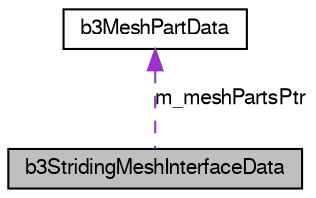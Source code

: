 digraph G
{
  bgcolor="transparent";
  edge [fontname="FreeSans",fontsize=10,labelfontname="FreeSans",labelfontsize=10];
  node [fontname="FreeSans",fontsize=10,shape=record];
  Node1 [label="b3StridingMeshInterfaceData",height=0.2,width=0.4,color="black", fillcolor="grey75", style="filled" fontcolor="black"];
  Node2 -> Node1 [dir=back,color="darkorchid3",fontsize=10,style="dashed",label="m_meshPartsPtr"];
  Node2 [label="b3MeshPartData",height=0.2,width=0.4,color="black",URL="$structb3_mesh_part_data.html",tooltip="do not change those serialization structures, it requires an updated sBulletDNAstr/sBulletDNAstr64..."];
}
